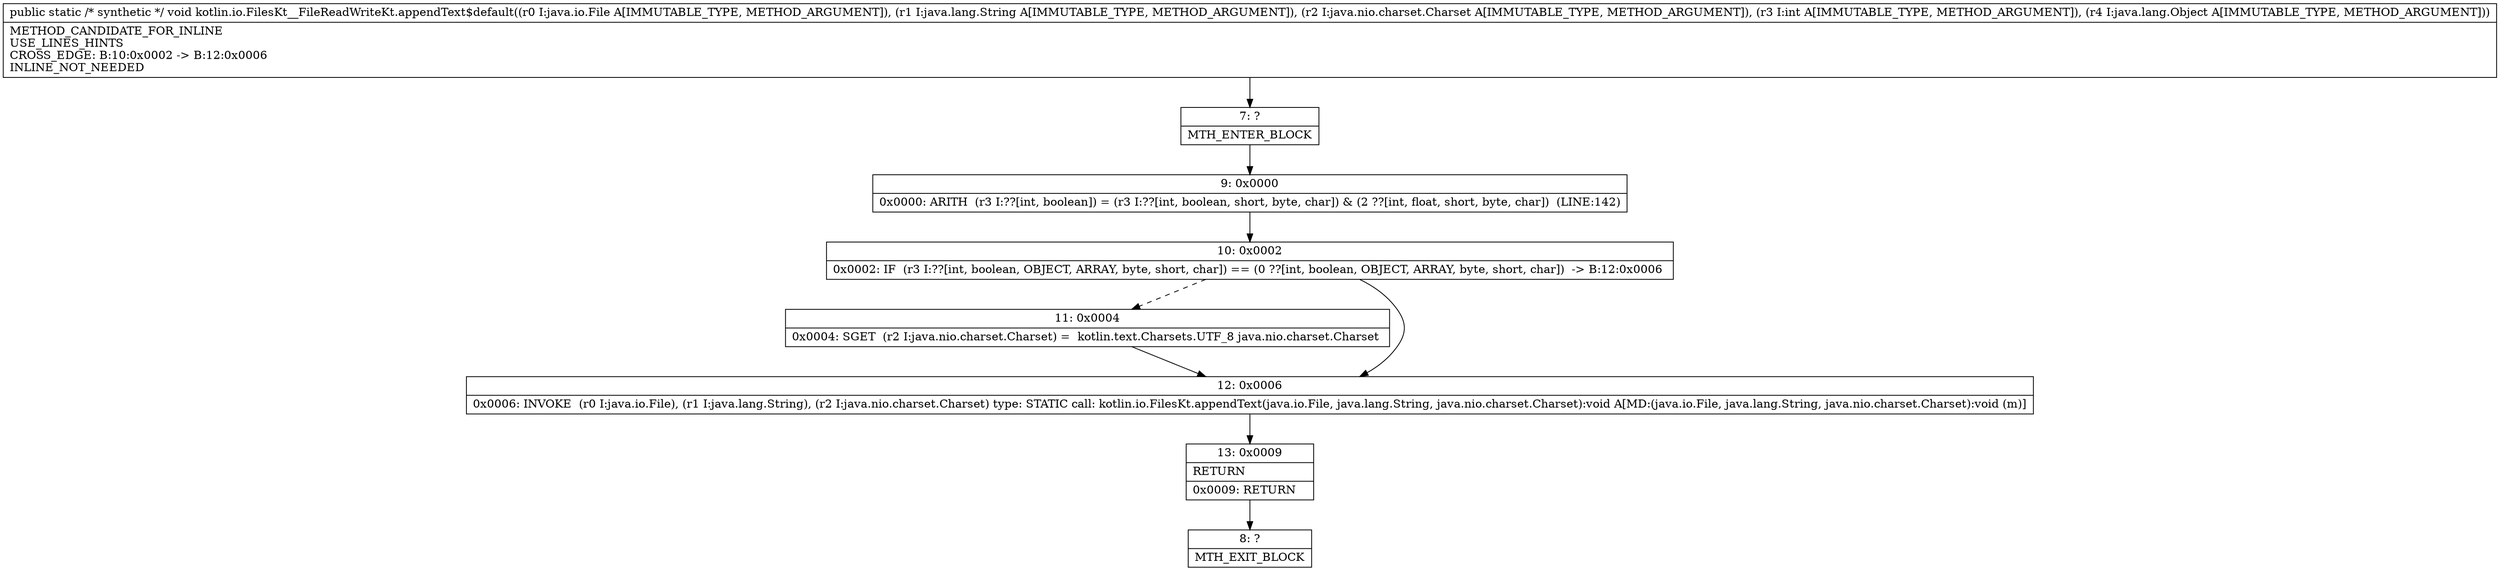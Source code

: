 digraph "CFG forkotlin.io.FilesKt__FileReadWriteKt.appendText$default(Ljava\/io\/File;Ljava\/lang\/String;Ljava\/nio\/charset\/Charset;ILjava\/lang\/Object;)V" {
Node_7 [shape=record,label="{7\:\ ?|MTH_ENTER_BLOCK\l}"];
Node_9 [shape=record,label="{9\:\ 0x0000|0x0000: ARITH  (r3 I:??[int, boolean]) = (r3 I:??[int, boolean, short, byte, char]) & (2 ??[int, float, short, byte, char])  (LINE:142)\l}"];
Node_10 [shape=record,label="{10\:\ 0x0002|0x0002: IF  (r3 I:??[int, boolean, OBJECT, ARRAY, byte, short, char]) == (0 ??[int, boolean, OBJECT, ARRAY, byte, short, char])  \-\> B:12:0x0006 \l}"];
Node_11 [shape=record,label="{11\:\ 0x0004|0x0004: SGET  (r2 I:java.nio.charset.Charset) =  kotlin.text.Charsets.UTF_8 java.nio.charset.Charset \l}"];
Node_12 [shape=record,label="{12\:\ 0x0006|0x0006: INVOKE  (r0 I:java.io.File), (r1 I:java.lang.String), (r2 I:java.nio.charset.Charset) type: STATIC call: kotlin.io.FilesKt.appendText(java.io.File, java.lang.String, java.nio.charset.Charset):void A[MD:(java.io.File, java.lang.String, java.nio.charset.Charset):void (m)]\l}"];
Node_13 [shape=record,label="{13\:\ 0x0009|RETURN\l|0x0009: RETURN   \l}"];
Node_8 [shape=record,label="{8\:\ ?|MTH_EXIT_BLOCK\l}"];
MethodNode[shape=record,label="{public static \/* synthetic *\/ void kotlin.io.FilesKt__FileReadWriteKt.appendText$default((r0 I:java.io.File A[IMMUTABLE_TYPE, METHOD_ARGUMENT]), (r1 I:java.lang.String A[IMMUTABLE_TYPE, METHOD_ARGUMENT]), (r2 I:java.nio.charset.Charset A[IMMUTABLE_TYPE, METHOD_ARGUMENT]), (r3 I:int A[IMMUTABLE_TYPE, METHOD_ARGUMENT]), (r4 I:java.lang.Object A[IMMUTABLE_TYPE, METHOD_ARGUMENT]))  | METHOD_CANDIDATE_FOR_INLINE\lUSE_LINES_HINTS\lCROSS_EDGE: B:10:0x0002 \-\> B:12:0x0006\lINLINE_NOT_NEEDED\l}"];
MethodNode -> Node_7;Node_7 -> Node_9;
Node_9 -> Node_10;
Node_10 -> Node_11[style=dashed];
Node_10 -> Node_12;
Node_11 -> Node_12;
Node_12 -> Node_13;
Node_13 -> Node_8;
}

